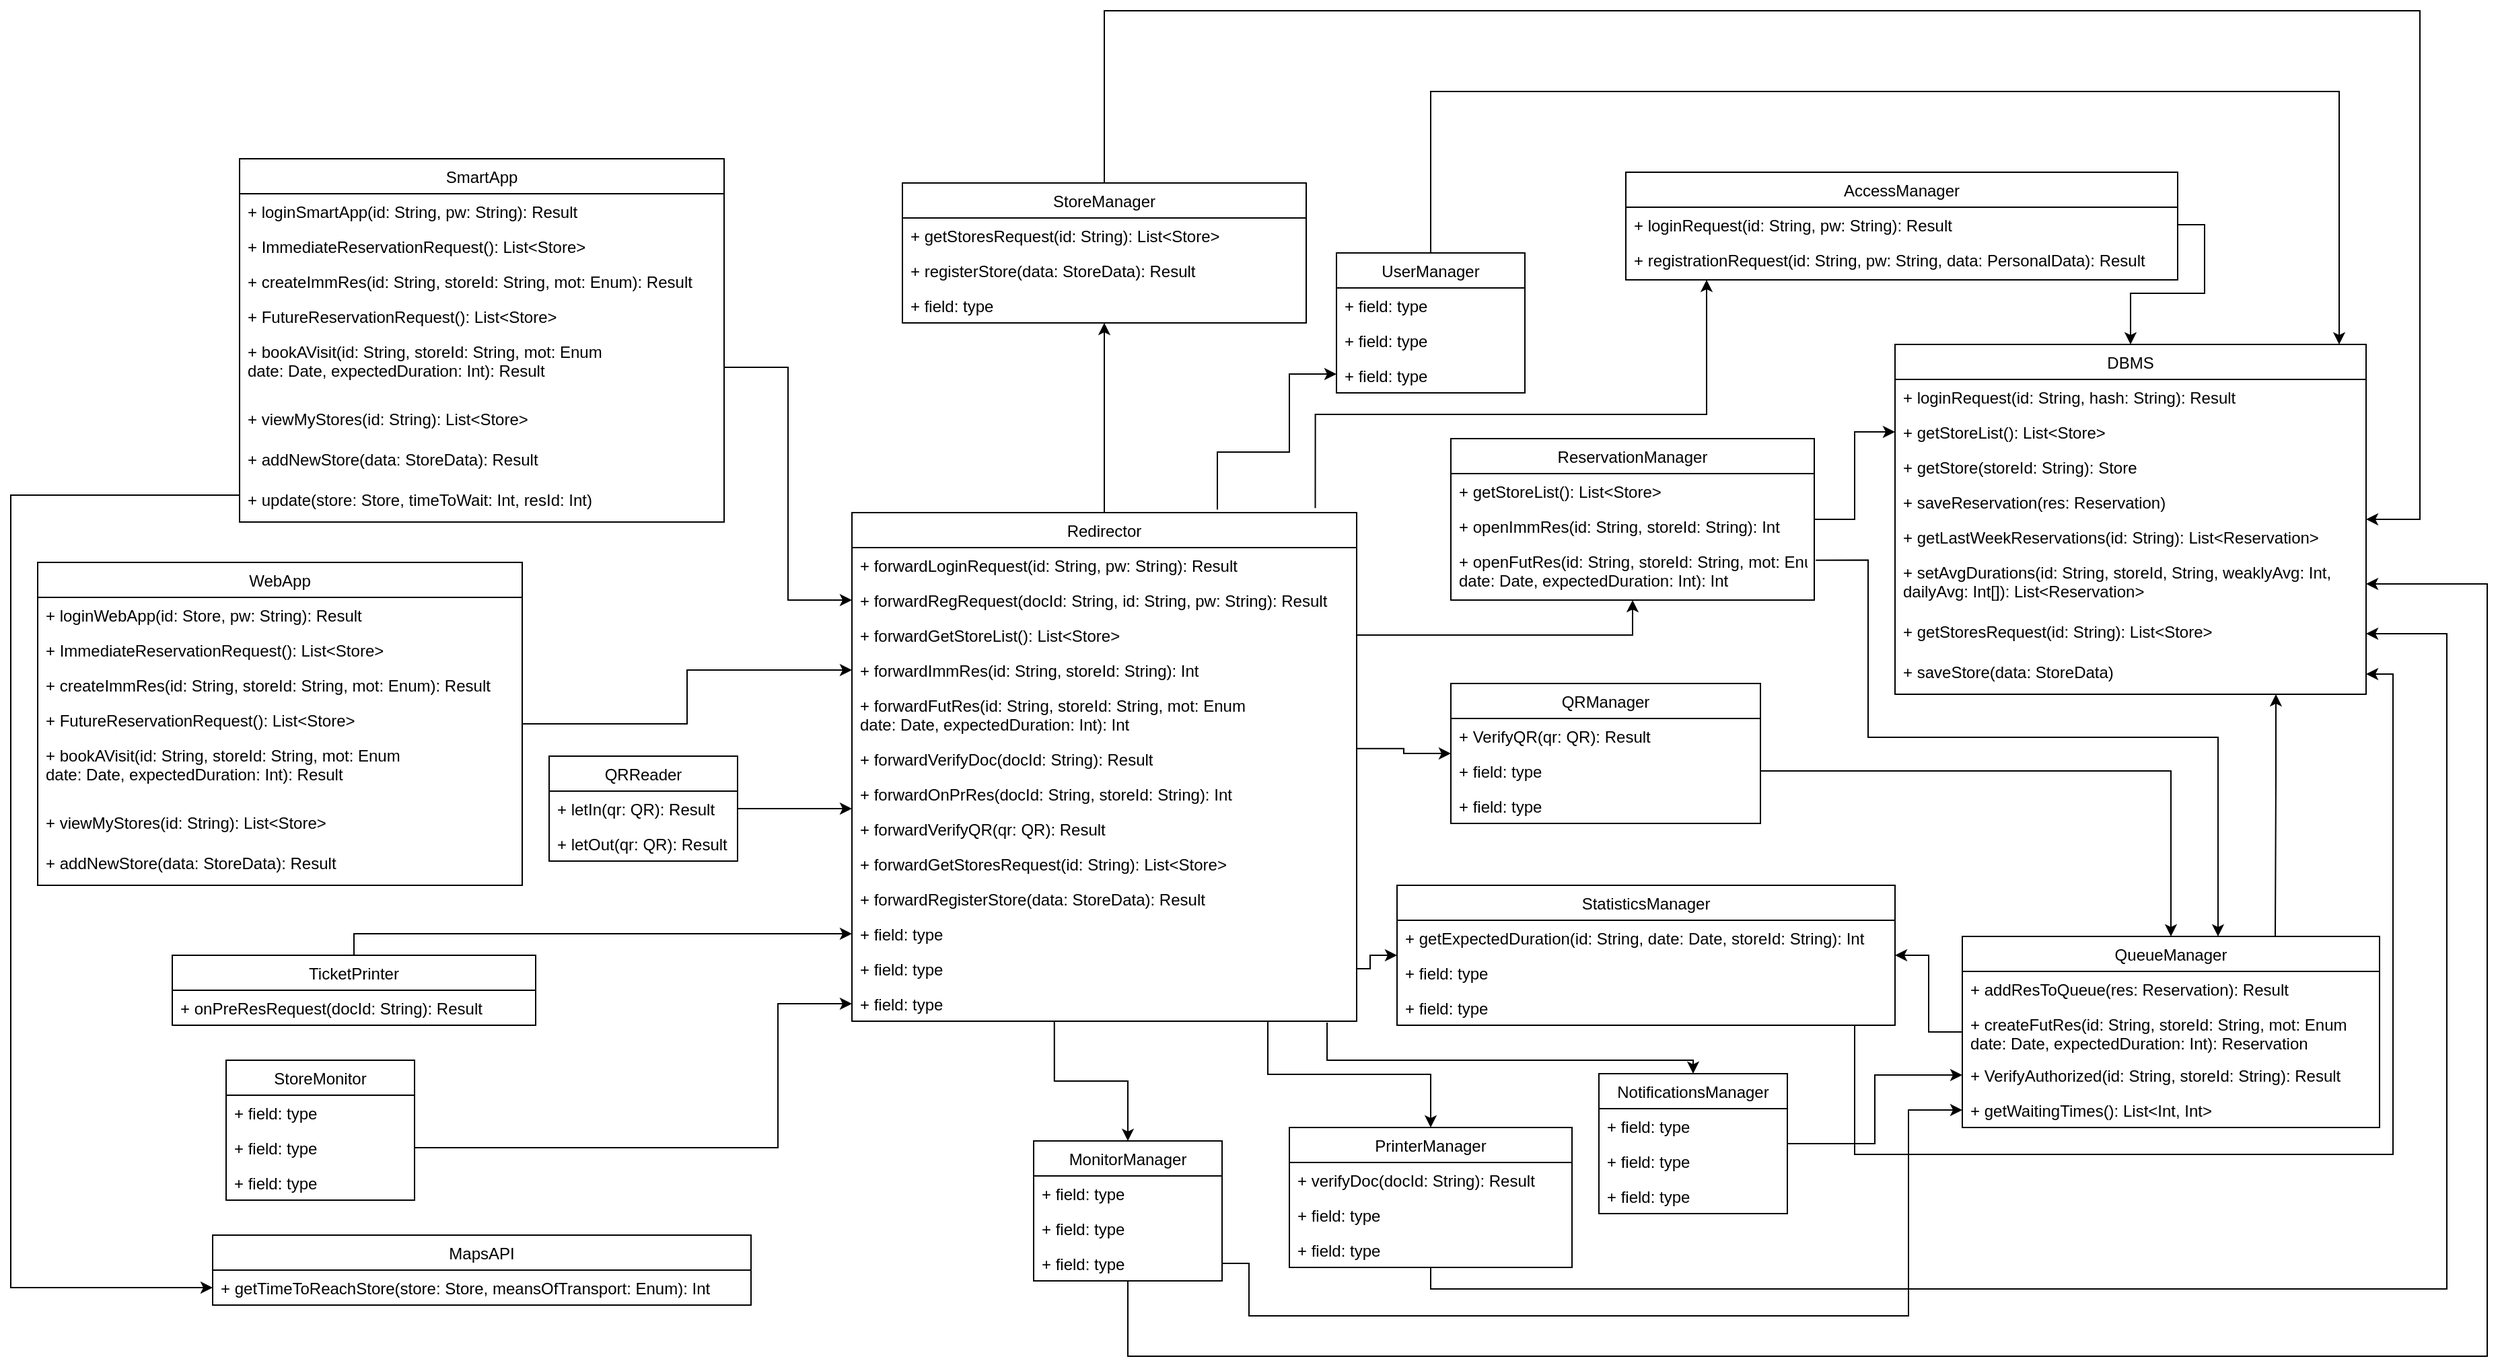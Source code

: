 <mxfile version="13.9.9" type="device"><diagram id="jmBErlQyBtcOZ00mmP0L" name="Page-1"><mxGraphModel dx="2249" dy="2031" grid="1" gridSize="10" guides="1" tooltips="1" connect="1" arrows="1" fold="1" page="1" pageScale="1" pageWidth="827" pageHeight="1169" math="0" shadow="0"><root><mxCell id="0"/><mxCell id="1" parent="0"/><mxCell id="CYR7RBJCTo5blNjhgCVV-2" value="Redirector" style="swimlane;fontStyle=0;childLayout=stackLayout;horizontal=1;startSize=26;fillColor=none;horizontalStack=0;resizeParent=1;resizeParentMax=0;resizeLast=0;collapsible=1;marginBottom=0;" vertex="1" parent="1"><mxGeometry x="-155" y="273" width="375" height="378" as="geometry"/></mxCell><mxCell id="CYR7RBJCTo5blNjhgCVV-4" value="+ forwardLoginRequest(id: String, pw: String): Result" style="text;strokeColor=none;fillColor=none;align=left;verticalAlign=top;spacingLeft=4;spacingRight=4;overflow=hidden;rotatable=0;points=[[0,0.5],[1,0.5]];portConstraint=eastwest;" vertex="1" parent="CYR7RBJCTo5blNjhgCVV-2"><mxGeometry y="26" width="375" height="26" as="geometry"/></mxCell><mxCell id="CYR7RBJCTo5blNjhgCVV-3" value="+ forwardRegRequest(docId: String, id: String, pw: String): Result" style="text;strokeColor=none;fillColor=none;align=left;verticalAlign=top;spacingLeft=4;spacingRight=4;overflow=hidden;rotatable=0;points=[[0,0.5],[1,0.5]];portConstraint=eastwest;" vertex="1" parent="CYR7RBJCTo5blNjhgCVV-2"><mxGeometry y="52" width="375" height="26" as="geometry"/></mxCell><mxCell id="CYR7RBJCTo5blNjhgCVV-5" value="+ forwardGetStoreList(): List&lt;Store&gt;" style="text;strokeColor=none;fillColor=none;align=left;verticalAlign=top;spacingLeft=4;spacingRight=4;overflow=hidden;rotatable=0;points=[[0,0.5],[1,0.5]];portConstraint=eastwest;" vertex="1" parent="CYR7RBJCTo5blNjhgCVV-2"><mxGeometry y="78" width="375" height="26" as="geometry"/></mxCell><mxCell id="CYR7RBJCTo5blNjhgCVV-72" value="+ forwardImmRes(id: String, storeId: String): Int" style="text;strokeColor=none;fillColor=none;align=left;verticalAlign=top;spacingLeft=4;spacingRight=4;overflow=hidden;rotatable=0;points=[[0,0.5],[1,0.5]];portConstraint=eastwest;" vertex="1" parent="CYR7RBJCTo5blNjhgCVV-2"><mxGeometry y="104" width="375" height="26" as="geometry"/></mxCell><mxCell id="CYR7RBJCTo5blNjhgCVV-73" value="+ forwardFutRes(id: String, storeId: String, mot: Enum&#10;date: Date, expectedDuration: Int): Int" style="text;strokeColor=none;fillColor=none;align=left;verticalAlign=top;spacingLeft=4;spacingRight=4;overflow=hidden;rotatable=0;points=[[0,0.5],[1,0.5]];portConstraint=eastwest;" vertex="1" parent="CYR7RBJCTo5blNjhgCVV-2"><mxGeometry y="130" width="375" height="40" as="geometry"/></mxCell><mxCell id="CYR7RBJCTo5blNjhgCVV-74" value="+ forwardVerifyDoc(docId: String): Result" style="text;strokeColor=none;fillColor=none;align=left;verticalAlign=top;spacingLeft=4;spacingRight=4;overflow=hidden;rotatable=0;points=[[0,0.5],[1,0.5]];portConstraint=eastwest;" vertex="1" parent="CYR7RBJCTo5blNjhgCVV-2"><mxGeometry y="170" width="375" height="26" as="geometry"/></mxCell><mxCell id="CYR7RBJCTo5blNjhgCVV-81" value="+ forwardOnPrRes(docId: String, storeId: String): Int" style="text;strokeColor=none;fillColor=none;align=left;verticalAlign=top;spacingLeft=4;spacingRight=4;overflow=hidden;rotatable=0;points=[[0,0.5],[1,0.5]];portConstraint=eastwest;" vertex="1" parent="CYR7RBJCTo5blNjhgCVV-2"><mxGeometry y="196" width="375" height="26" as="geometry"/></mxCell><mxCell id="CYR7RBJCTo5blNjhgCVV-80" value="+ forwardVerifyQR(qr: QR): Result" style="text;strokeColor=none;fillColor=none;align=left;verticalAlign=top;spacingLeft=4;spacingRight=4;overflow=hidden;rotatable=0;points=[[0,0.5],[1,0.5]];portConstraint=eastwest;" vertex="1" parent="CYR7RBJCTo5blNjhgCVV-2"><mxGeometry y="222" width="375" height="26" as="geometry"/></mxCell><mxCell id="CYR7RBJCTo5blNjhgCVV-79" value="+ forwardGetStoresRequest(id: String): List&lt;Store&gt;" style="text;strokeColor=none;fillColor=none;align=left;verticalAlign=top;spacingLeft=4;spacingRight=4;overflow=hidden;rotatable=0;points=[[0,0.5],[1,0.5]];portConstraint=eastwest;" vertex="1" parent="CYR7RBJCTo5blNjhgCVV-2"><mxGeometry y="248" width="375" height="26" as="geometry"/></mxCell><mxCell id="CYR7RBJCTo5blNjhgCVV-78" value="+ forwardRegisterStore(data: StoreData): Result" style="text;strokeColor=none;fillColor=none;align=left;verticalAlign=top;spacingLeft=4;spacingRight=4;overflow=hidden;rotatable=0;points=[[0,0.5],[1,0.5]];portConstraint=eastwest;" vertex="1" parent="CYR7RBJCTo5blNjhgCVV-2"><mxGeometry y="274" width="375" height="26" as="geometry"/></mxCell><mxCell id="CYR7RBJCTo5blNjhgCVV-77" value="+ field: type" style="text;strokeColor=none;fillColor=none;align=left;verticalAlign=top;spacingLeft=4;spacingRight=4;overflow=hidden;rotatable=0;points=[[0,0.5],[1,0.5]];portConstraint=eastwest;" vertex="1" parent="CYR7RBJCTo5blNjhgCVV-2"><mxGeometry y="300" width="375" height="26" as="geometry"/></mxCell><mxCell id="CYR7RBJCTo5blNjhgCVV-76" value="+ field: type" style="text;strokeColor=none;fillColor=none;align=left;verticalAlign=top;spacingLeft=4;spacingRight=4;overflow=hidden;rotatable=0;points=[[0,0.5],[1,0.5]];portConstraint=eastwest;" vertex="1" parent="CYR7RBJCTo5blNjhgCVV-2"><mxGeometry y="326" width="375" height="26" as="geometry"/></mxCell><mxCell id="CYR7RBJCTo5blNjhgCVV-75" value="+ field: type" style="text;strokeColor=none;fillColor=none;align=left;verticalAlign=top;spacingLeft=4;spacingRight=4;overflow=hidden;rotatable=0;points=[[0,0.5],[1,0.5]];portConstraint=eastwest;" vertex="1" parent="CYR7RBJCTo5blNjhgCVV-2"><mxGeometry y="352" width="375" height="26" as="geometry"/></mxCell><mxCell id="CYR7RBJCTo5blNjhgCVV-6" value="SmartApp" style="swimlane;fontStyle=0;childLayout=stackLayout;horizontal=1;startSize=26;fillColor=none;horizontalStack=0;resizeParent=1;resizeParentMax=0;resizeLast=0;collapsible=1;marginBottom=0;" vertex="1" parent="1"><mxGeometry x="-610" y="10" width="360" height="270" as="geometry"/></mxCell><mxCell id="CYR7RBJCTo5blNjhgCVV-7" value="+ loginSmartApp(id: String, pw: String): Result" style="text;strokeColor=none;fillColor=none;align=left;verticalAlign=top;spacingLeft=4;spacingRight=4;overflow=hidden;rotatable=0;points=[[0,0.5],[1,0.5]];portConstraint=eastwest;" vertex="1" parent="CYR7RBJCTo5blNjhgCVV-6"><mxGeometry y="26" width="360" height="26" as="geometry"/></mxCell><mxCell id="CYR7RBJCTo5blNjhgCVV-8" value="+ ImmediateReservationRequest(): List&lt;Store&gt;" style="text;strokeColor=none;fillColor=none;align=left;verticalAlign=top;spacingLeft=4;spacingRight=4;overflow=hidden;rotatable=0;points=[[0,0.5],[1,0.5]];portConstraint=eastwest;" vertex="1" parent="CYR7RBJCTo5blNjhgCVV-6"><mxGeometry y="52" width="360" height="26" as="geometry"/></mxCell><mxCell id="CYR7RBJCTo5blNjhgCVV-92" value="+ createImmRes(id: String, storeId: String, mot: Enum): Result" style="text;strokeColor=none;fillColor=none;align=left;verticalAlign=top;spacingLeft=4;spacingRight=4;overflow=hidden;rotatable=0;points=[[0,0.5],[1,0.5]];portConstraint=eastwest;" vertex="1" parent="CYR7RBJCTo5blNjhgCVV-6"><mxGeometry y="78" width="360" height="26" as="geometry"/></mxCell><mxCell id="CYR7RBJCTo5blNjhgCVV-87" value="+ FutureReservationRequest(): List&lt;Store&gt;" style="text;strokeColor=none;fillColor=none;align=left;verticalAlign=top;spacingLeft=4;spacingRight=4;overflow=hidden;rotatable=0;points=[[0,0.5],[1,0.5]];portConstraint=eastwest;" vertex="1" parent="CYR7RBJCTo5blNjhgCVV-6"><mxGeometry y="104" width="360" height="26" as="geometry"/></mxCell><mxCell id="CYR7RBJCTo5blNjhgCVV-94" value="+ bookAVisit(id: String, storeId: String, mot: Enum&#10;date: Date, expectedDuration: Int): Result" style="text;strokeColor=none;fillColor=none;align=left;verticalAlign=top;spacingLeft=4;spacingRight=4;overflow=hidden;rotatable=0;points=[[0,0.5],[1,0.5]];portConstraint=eastwest;" vertex="1" parent="CYR7RBJCTo5blNjhgCVV-6"><mxGeometry y="130" width="360" height="50" as="geometry"/></mxCell><mxCell id="CYR7RBJCTo5blNjhgCVV-108" value="+ viewMyStores(id: String): List&lt;Store&gt;" style="text;strokeColor=none;fillColor=none;align=left;verticalAlign=top;spacingLeft=4;spacingRight=4;overflow=hidden;rotatable=0;points=[[0,0.5],[1,0.5]];portConstraint=eastwest;" vertex="1" parent="CYR7RBJCTo5blNjhgCVV-6"><mxGeometry y="180" width="360" height="30" as="geometry"/></mxCell><mxCell id="CYR7RBJCTo5blNjhgCVV-110" value="+ addNewStore(data: StoreData): Result" style="text;strokeColor=none;fillColor=none;align=left;verticalAlign=top;spacingLeft=4;spacingRight=4;overflow=hidden;rotatable=0;points=[[0,0.5],[1,0.5]];portConstraint=eastwest;" vertex="1" parent="CYR7RBJCTo5blNjhgCVV-6"><mxGeometry y="210" width="360" height="30" as="geometry"/></mxCell><mxCell id="CYR7RBJCTo5blNjhgCVV-109" value="+ update(store: Store, timeToWait: Int, resId: Int)" style="text;strokeColor=none;fillColor=none;align=left;verticalAlign=top;spacingLeft=4;spacingRight=4;overflow=hidden;rotatable=0;points=[[0,0.5],[1,0.5]];portConstraint=eastwest;" vertex="1" parent="CYR7RBJCTo5blNjhgCVV-6"><mxGeometry y="240" width="360" height="30" as="geometry"/></mxCell><mxCell id="CYR7RBJCTo5blNjhgCVV-71" style="edgeStyle=orthogonalEdgeStyle;rounded=0;orthogonalLoop=1;jettySize=auto;html=1;entryX=0;entryY=0.5;entryDx=0;entryDy=0;" edge="1" parent="1" source="CYR7RBJCTo5blNjhgCVV-10" target="CYR7RBJCTo5blNjhgCVV-72"><mxGeometry relative="1" as="geometry"/></mxCell><mxCell id="CYR7RBJCTo5blNjhgCVV-10" value="WebApp" style="swimlane;fontStyle=0;childLayout=stackLayout;horizontal=1;startSize=26;fillColor=none;horizontalStack=0;resizeParent=1;resizeParentMax=0;resizeLast=0;collapsible=1;marginBottom=0;" vertex="1" parent="1"><mxGeometry x="-760" y="310" width="360" height="240" as="geometry"/></mxCell><mxCell id="CYR7RBJCTo5blNjhgCVV-11" value="+ loginWebApp(id: Store, pw: String): Result" style="text;strokeColor=none;fillColor=none;align=left;verticalAlign=top;spacingLeft=4;spacingRight=4;overflow=hidden;rotatable=0;points=[[0,0.5],[1,0.5]];portConstraint=eastwest;" vertex="1" parent="CYR7RBJCTo5blNjhgCVV-10"><mxGeometry y="26" width="360" height="26" as="geometry"/></mxCell><mxCell id="CYR7RBJCTo5blNjhgCVV-12" value="+ ImmediateReservationRequest(): List&lt;Store&gt;" style="text;strokeColor=none;fillColor=none;align=left;verticalAlign=top;spacingLeft=4;spacingRight=4;overflow=hidden;rotatable=0;points=[[0,0.5],[1,0.5]];portConstraint=eastwest;" vertex="1" parent="CYR7RBJCTo5blNjhgCVV-10"><mxGeometry y="52" width="360" height="26" as="geometry"/></mxCell><mxCell id="CYR7RBJCTo5blNjhgCVV-13" value="+ createImmRes(id: String, storeId: String, mot: Enum): Result" style="text;strokeColor=none;fillColor=none;align=left;verticalAlign=top;spacingLeft=4;spacingRight=4;overflow=hidden;rotatable=0;points=[[0,0.5],[1,0.5]];portConstraint=eastwest;" vertex="1" parent="CYR7RBJCTo5blNjhgCVV-10"><mxGeometry y="78" width="360" height="26" as="geometry"/></mxCell><mxCell id="CYR7RBJCTo5blNjhgCVV-89" value="+ FutureReservationRequest(): List&lt;Store&gt;" style="text;strokeColor=none;fillColor=none;align=left;verticalAlign=top;spacingLeft=4;spacingRight=4;overflow=hidden;rotatable=0;points=[[0,0.5],[1,0.5]];portConstraint=eastwest;" vertex="1" parent="CYR7RBJCTo5blNjhgCVV-10"><mxGeometry y="104" width="360" height="26" as="geometry"/></mxCell><mxCell id="CYR7RBJCTo5blNjhgCVV-91" value="+ bookAVisit(id: String, storeId: String, mot: Enum&#10;date: Date, expectedDuration: Int): Result" style="text;strokeColor=none;fillColor=none;align=left;verticalAlign=top;spacingLeft=4;spacingRight=4;overflow=hidden;rotatable=0;points=[[0,0.5],[1,0.5]];portConstraint=eastwest;" vertex="1" parent="CYR7RBJCTo5blNjhgCVV-10"><mxGeometry y="130" width="360" height="50" as="geometry"/></mxCell><mxCell id="CYR7RBJCTo5blNjhgCVV-98" value="+ viewMyStores(id: String): List&lt;Store&gt;" style="text;strokeColor=none;fillColor=none;align=left;verticalAlign=top;spacingLeft=4;spacingRight=4;overflow=hidden;rotatable=0;points=[[0,0.5],[1,0.5]];portConstraint=eastwest;" vertex="1" parent="CYR7RBJCTo5blNjhgCVV-10"><mxGeometry y="180" width="360" height="30" as="geometry"/></mxCell><mxCell id="CYR7RBJCTo5blNjhgCVV-100" value="+ addNewStore(data: StoreData): Result" style="text;strokeColor=none;fillColor=none;align=left;verticalAlign=top;spacingLeft=4;spacingRight=4;overflow=hidden;rotatable=0;points=[[0,0.5],[1,0.5]];portConstraint=eastwest;" vertex="1" parent="CYR7RBJCTo5blNjhgCVV-10"><mxGeometry y="210" width="360" height="30" as="geometry"/></mxCell><mxCell id="CYR7RBJCTo5blNjhgCVV-14" value="QRReader" style="swimlane;fontStyle=0;childLayout=stackLayout;horizontal=1;startSize=26;fillColor=none;horizontalStack=0;resizeParent=1;resizeParentMax=0;resizeLast=0;collapsible=1;marginBottom=0;" vertex="1" parent="1"><mxGeometry x="-380" y="454" width="140" height="78" as="geometry"/></mxCell><mxCell id="CYR7RBJCTo5blNjhgCVV-15" value="+ letIn(qr: QR): Result" style="text;strokeColor=none;fillColor=none;align=left;verticalAlign=top;spacingLeft=4;spacingRight=4;overflow=hidden;rotatable=0;points=[[0,0.5],[1,0.5]];portConstraint=eastwest;" vertex="1" parent="CYR7RBJCTo5blNjhgCVV-14"><mxGeometry y="26" width="140" height="26" as="geometry"/></mxCell><mxCell id="CYR7RBJCTo5blNjhgCVV-111" value="+ letOut(qr: QR): Result" style="text;strokeColor=none;fillColor=none;align=left;verticalAlign=top;spacingLeft=4;spacingRight=4;overflow=hidden;rotatable=0;points=[[0,0.5],[1,0.5]];portConstraint=eastwest;" vertex="1" parent="CYR7RBJCTo5blNjhgCVV-14"><mxGeometry y="52" width="140" height="26" as="geometry"/></mxCell><mxCell id="CYR7RBJCTo5blNjhgCVV-18" value="TicketPrinter" style="swimlane;fontStyle=0;childLayout=stackLayout;horizontal=1;startSize=26;fillColor=none;horizontalStack=0;resizeParent=1;resizeParentMax=0;resizeLast=0;collapsible=1;marginBottom=0;" vertex="1" parent="1"><mxGeometry x="-660" y="602" width="270" height="52" as="geometry"/></mxCell><mxCell id="CYR7RBJCTo5blNjhgCVV-19" value="+ onPreResRequest(docId: String): Result" style="text;strokeColor=none;fillColor=none;align=left;verticalAlign=top;spacingLeft=4;spacingRight=4;overflow=hidden;rotatable=0;points=[[0,0.5],[1,0.5]];portConstraint=eastwest;" vertex="1" parent="CYR7RBJCTo5blNjhgCVV-18"><mxGeometry y="26" width="270" height="26" as="geometry"/></mxCell><mxCell id="CYR7RBJCTo5blNjhgCVV-22" value="StoreMonitor" style="swimlane;fontStyle=0;childLayout=stackLayout;horizontal=1;startSize=26;fillColor=none;horizontalStack=0;resizeParent=1;resizeParentMax=0;resizeLast=0;collapsible=1;marginBottom=0;" vertex="1" parent="1"><mxGeometry x="-620" y="680" width="140" height="104" as="geometry"/></mxCell><mxCell id="CYR7RBJCTo5blNjhgCVV-23" value="+ field: type" style="text;strokeColor=none;fillColor=none;align=left;verticalAlign=top;spacingLeft=4;spacingRight=4;overflow=hidden;rotatable=0;points=[[0,0.5],[1,0.5]];portConstraint=eastwest;" vertex="1" parent="CYR7RBJCTo5blNjhgCVV-22"><mxGeometry y="26" width="140" height="26" as="geometry"/></mxCell><mxCell id="CYR7RBJCTo5blNjhgCVV-24" value="+ field: type" style="text;strokeColor=none;fillColor=none;align=left;verticalAlign=top;spacingLeft=4;spacingRight=4;overflow=hidden;rotatable=0;points=[[0,0.5],[1,0.5]];portConstraint=eastwest;" vertex="1" parent="CYR7RBJCTo5blNjhgCVV-22"><mxGeometry y="52" width="140" height="26" as="geometry"/></mxCell><mxCell id="CYR7RBJCTo5blNjhgCVV-25" value="+ field: type" style="text;strokeColor=none;fillColor=none;align=left;verticalAlign=top;spacingLeft=4;spacingRight=4;overflow=hidden;rotatable=0;points=[[0,0.5],[1,0.5]];portConstraint=eastwest;" vertex="1" parent="CYR7RBJCTo5blNjhgCVV-22"><mxGeometry y="78" width="140" height="26" as="geometry"/></mxCell><mxCell id="CYR7RBJCTo5blNjhgCVV-123" style="edgeStyle=orthogonalEdgeStyle;rounded=0;orthogonalLoop=1;jettySize=auto;html=1;entryX=0.5;entryY=0;entryDx=0;entryDy=0;startArrow=classic;startFill=1;endArrow=none;endFill=0;" edge="1" parent="1" source="CYR7RBJCTo5blNjhgCVV-27" target="CYR7RBJCTo5blNjhgCVV-2"><mxGeometry relative="1" as="geometry"/></mxCell><mxCell id="CYR7RBJCTo5blNjhgCVV-27" value="StoreManager" style="swimlane;fontStyle=0;childLayout=stackLayout;horizontal=1;startSize=26;fillColor=none;horizontalStack=0;resizeParent=1;resizeParentMax=0;resizeLast=0;collapsible=1;marginBottom=0;" vertex="1" parent="1"><mxGeometry x="-117.5" y="28" width="300" height="104" as="geometry"/></mxCell><mxCell id="CYR7RBJCTo5blNjhgCVV-28" value="+ getStoresRequest(id: String): List&lt;Store&gt;" style="text;strokeColor=none;fillColor=none;align=left;verticalAlign=top;spacingLeft=4;spacingRight=4;overflow=hidden;rotatable=0;points=[[0,0.5],[1,0.5]];portConstraint=eastwest;" vertex="1" parent="CYR7RBJCTo5blNjhgCVV-27"><mxGeometry y="26" width="300" height="26" as="geometry"/></mxCell><mxCell id="CYR7RBJCTo5blNjhgCVV-29" value="+ registerStore(data: StoreData): Result" style="text;strokeColor=none;fillColor=none;align=left;verticalAlign=top;spacingLeft=4;spacingRight=4;overflow=hidden;rotatable=0;points=[[0,0.5],[1,0.5]];portConstraint=eastwest;" vertex="1" parent="CYR7RBJCTo5blNjhgCVV-27"><mxGeometry y="52" width="300" height="26" as="geometry"/></mxCell><mxCell id="CYR7RBJCTo5blNjhgCVV-30" value="+ field: type" style="text;strokeColor=none;fillColor=none;align=left;verticalAlign=top;spacingLeft=4;spacingRight=4;overflow=hidden;rotatable=0;points=[[0,0.5],[1,0.5]];portConstraint=eastwest;" vertex="1" parent="CYR7RBJCTo5blNjhgCVV-27"><mxGeometry y="78" width="300" height="26" as="geometry"/></mxCell><mxCell id="CYR7RBJCTo5blNjhgCVV-124" style="edgeStyle=orthogonalEdgeStyle;rounded=0;orthogonalLoop=1;jettySize=auto;html=1;entryX=1;entryY=0.5;entryDx=0;entryDy=0;startArrow=classic;startFill=1;endArrow=none;endFill=0;" edge="1" parent="1" source="CYR7RBJCTo5blNjhgCVV-31" target="CYR7RBJCTo5blNjhgCVV-5"><mxGeometry relative="1" as="geometry"/></mxCell><mxCell id="CYR7RBJCTo5blNjhgCVV-31" value="ReservationManager" style="swimlane;fontStyle=0;childLayout=stackLayout;horizontal=1;startSize=26;fillColor=none;horizontalStack=0;resizeParent=1;resizeParentMax=0;resizeLast=0;collapsible=1;marginBottom=0;" vertex="1" parent="1"><mxGeometry x="290" y="218" width="270" height="120" as="geometry"/></mxCell><mxCell id="CYR7RBJCTo5blNjhgCVV-32" value="+ getStoreList(): List&lt;Store&gt;" style="text;strokeColor=none;fillColor=none;align=left;verticalAlign=top;spacingLeft=4;spacingRight=4;overflow=hidden;rotatable=0;points=[[0,0.5],[1,0.5]];portConstraint=eastwest;" vertex="1" parent="CYR7RBJCTo5blNjhgCVV-31"><mxGeometry y="26" width="270" height="26" as="geometry"/></mxCell><mxCell id="CYR7RBJCTo5blNjhgCVV-33" value="+ openImmRes(id: String, storeId: String): Int" style="text;strokeColor=none;fillColor=none;align=left;verticalAlign=top;spacingLeft=4;spacingRight=4;overflow=hidden;rotatable=0;points=[[0,0.5],[1,0.5]];portConstraint=eastwest;" vertex="1" parent="CYR7RBJCTo5blNjhgCVV-31"><mxGeometry y="52" width="270" height="26" as="geometry"/></mxCell><mxCell id="CYR7RBJCTo5blNjhgCVV-34" value="+ openFutRes(id: String, storeId: String, mot: Enum&#10;date: Date, expectedDuration: Int): Int" style="text;strokeColor=none;fillColor=none;align=left;verticalAlign=top;spacingLeft=4;spacingRight=4;overflow=hidden;rotatable=0;points=[[0,0.5],[1,0.5]];portConstraint=eastwest;" vertex="1" parent="CYR7RBJCTo5blNjhgCVV-31"><mxGeometry y="78" width="270" height="42" as="geometry"/></mxCell><mxCell id="CYR7RBJCTo5blNjhgCVV-127" style="edgeStyle=orthogonalEdgeStyle;rounded=0;orthogonalLoop=1;jettySize=auto;html=1;startArrow=classic;startFill=1;endArrow=none;endFill=0;" edge="1" parent="1" source="CYR7RBJCTo5blNjhgCVV-35" target="CYR7RBJCTo5blNjhgCVV-76"><mxGeometry relative="1" as="geometry"/></mxCell><mxCell id="CYR7RBJCTo5blNjhgCVV-137" style="edgeStyle=orthogonalEdgeStyle;rounded=0;orthogonalLoop=1;jettySize=auto;html=1;entryX=0;entryY=0.5;entryDx=0;entryDy=0;startArrow=classic;startFill=1;endArrow=none;endFill=0;" edge="1" parent="1" source="CYR7RBJCTo5blNjhgCVV-35" target="CYR7RBJCTo5blNjhgCVV-41"><mxGeometry relative="1" as="geometry"/></mxCell><mxCell id="CYR7RBJCTo5blNjhgCVV-145" style="edgeStyle=orthogonalEdgeStyle;rounded=0;orthogonalLoop=1;jettySize=auto;html=1;entryX=1;entryY=0.5;entryDx=0;entryDy=0;startArrow=none;startFill=0;endArrow=classic;endFill=1;" edge="1" parent="1" source="CYR7RBJCTo5blNjhgCVV-35" target="CYR7RBJCTo5blNjhgCVV-101"><mxGeometry relative="1" as="geometry"><Array as="points"><mxPoint x="590" y="750"/><mxPoint x="990" y="750"/><mxPoint x="990" y="393"/></Array></mxGeometry></mxCell><mxCell id="CYR7RBJCTo5blNjhgCVV-35" value="StatisticsManager" style="swimlane;fontStyle=0;childLayout=stackLayout;horizontal=1;startSize=26;fillColor=none;horizontalStack=0;resizeParent=1;resizeParentMax=0;resizeLast=0;collapsible=1;marginBottom=0;" vertex="1" parent="1"><mxGeometry x="250" y="550" width="370" height="104" as="geometry"/></mxCell><mxCell id="CYR7RBJCTo5blNjhgCVV-36" value="+ getExpectedDuration(id: String, date: Date, storeId: String): Int" style="text;strokeColor=none;fillColor=none;align=left;verticalAlign=top;spacingLeft=4;spacingRight=4;overflow=hidden;rotatable=0;points=[[0,0.5],[1,0.5]];portConstraint=eastwest;" vertex="1" parent="CYR7RBJCTo5blNjhgCVV-35"><mxGeometry y="26" width="370" height="26" as="geometry"/></mxCell><mxCell id="CYR7RBJCTo5blNjhgCVV-37" value="+ field: type" style="text;strokeColor=none;fillColor=none;align=left;verticalAlign=top;spacingLeft=4;spacingRight=4;overflow=hidden;rotatable=0;points=[[0,0.5],[1,0.5]];portConstraint=eastwest;" vertex="1" parent="CYR7RBJCTo5blNjhgCVV-35"><mxGeometry y="52" width="370" height="26" as="geometry"/></mxCell><mxCell id="CYR7RBJCTo5blNjhgCVV-38" value="+ field: type" style="text;strokeColor=none;fillColor=none;align=left;verticalAlign=top;spacingLeft=4;spacingRight=4;overflow=hidden;rotatable=0;points=[[0,0.5],[1,0.5]];portConstraint=eastwest;" vertex="1" parent="CYR7RBJCTo5blNjhgCVV-35"><mxGeometry y="78" width="370" height="26" as="geometry"/></mxCell><mxCell id="CYR7RBJCTo5blNjhgCVV-135" style="edgeStyle=orthogonalEdgeStyle;rounded=0;orthogonalLoop=1;jettySize=auto;html=1;entryX=1.004;entryY=0.294;entryDx=0;entryDy=0;entryPerimeter=0;startArrow=classic;startFill=1;endArrow=none;endFill=0;" edge="1" parent="1" source="CYR7RBJCTo5blNjhgCVV-39" target="CYR7RBJCTo5blNjhgCVV-34"><mxGeometry relative="1" as="geometry"><Array as="points"><mxPoint x="860" y="440"/><mxPoint x="600" y="440"/><mxPoint x="600" y="308"/></Array></mxGeometry></mxCell><mxCell id="CYR7RBJCTo5blNjhgCVV-136" style="edgeStyle=orthogonalEdgeStyle;rounded=0;orthogonalLoop=1;jettySize=auto;html=1;entryX=1;entryY=0.5;entryDx=0;entryDy=0;startArrow=classic;startFill=1;endArrow=none;endFill=0;" edge="1" parent="1" source="CYR7RBJCTo5blNjhgCVV-39" target="CYR7RBJCTo5blNjhgCVV-57"><mxGeometry relative="1" as="geometry"/></mxCell><mxCell id="CYR7RBJCTo5blNjhgCVV-39" value="QueueManager" style="swimlane;fontStyle=0;childLayout=stackLayout;horizontal=1;startSize=26;fillColor=none;horizontalStack=0;resizeParent=1;resizeParentMax=0;resizeLast=0;collapsible=1;marginBottom=0;" vertex="1" parent="1"><mxGeometry x="670" y="588" width="310" height="142" as="geometry"/></mxCell><mxCell id="CYR7RBJCTo5blNjhgCVV-40" value="+ addResToQueue(res: Reservation): Result" style="text;strokeColor=none;fillColor=none;align=left;verticalAlign=top;spacingLeft=4;spacingRight=4;overflow=hidden;rotatable=0;points=[[0,0.5],[1,0.5]];portConstraint=eastwest;" vertex="1" parent="CYR7RBJCTo5blNjhgCVV-39"><mxGeometry y="26" width="310" height="26" as="geometry"/></mxCell><mxCell id="CYR7RBJCTo5blNjhgCVV-41" value="+ createFutRes(id: String, storeId: String, mot: Enum&#10;date: Date, expectedDuration: Int): Reservation" style="text;strokeColor=none;fillColor=none;align=left;verticalAlign=top;spacingLeft=4;spacingRight=4;overflow=hidden;rotatable=0;points=[[0,0.5],[1,0.5]];portConstraint=eastwest;" vertex="1" parent="CYR7RBJCTo5blNjhgCVV-39"><mxGeometry y="52" width="310" height="38" as="geometry"/></mxCell><mxCell id="CYR7RBJCTo5blNjhgCVV-42" value="+ VerifyAuthorized(id: String, storeId: String): Result" style="text;strokeColor=none;fillColor=none;align=left;verticalAlign=top;spacingLeft=4;spacingRight=4;overflow=hidden;rotatable=0;points=[[0,0.5],[1,0.5]];portConstraint=eastwest;" vertex="1" parent="CYR7RBJCTo5blNjhgCVV-39"><mxGeometry y="90" width="310" height="26" as="geometry"/></mxCell><mxCell id="CYR7RBJCTo5blNjhgCVV-102" value="+ getWaitingTimes(): List&lt;Int, Int&gt;" style="text;strokeColor=none;fillColor=none;align=left;verticalAlign=top;spacingLeft=4;spacingRight=4;overflow=hidden;rotatable=0;points=[[0,0.5],[1,0.5]];portConstraint=eastwest;" vertex="1" parent="CYR7RBJCTo5blNjhgCVV-39"><mxGeometry y="116" width="310" height="26" as="geometry"/></mxCell><mxCell id="CYR7RBJCTo5blNjhgCVV-129" style="edgeStyle=orthogonalEdgeStyle;rounded=0;orthogonalLoop=1;jettySize=auto;html=1;startArrow=classic;startFill=1;endArrow=none;endFill=0;" edge="1" parent="1" source="CYR7RBJCTo5blNjhgCVV-43"><mxGeometry relative="1" as="geometry"><mxPoint x="198" y="652" as="targetPoint"/><Array as="points"><mxPoint x="470" y="680"/><mxPoint x="198" y="680"/></Array></mxGeometry></mxCell><mxCell id="CYR7RBJCTo5blNjhgCVV-147" style="edgeStyle=orthogonalEdgeStyle;rounded=0;orthogonalLoop=1;jettySize=auto;html=1;entryX=0;entryY=0.5;entryDx=0;entryDy=0;startArrow=none;startFill=0;endArrow=classic;endFill=1;" edge="1" parent="1" source="CYR7RBJCTo5blNjhgCVV-43" target="CYR7RBJCTo5blNjhgCVV-42"><mxGeometry relative="1" as="geometry"/></mxCell><mxCell id="CYR7RBJCTo5blNjhgCVV-43" value="NotificationsManager" style="swimlane;fontStyle=0;childLayout=stackLayout;horizontal=1;startSize=26;fillColor=none;horizontalStack=0;resizeParent=1;resizeParentMax=0;resizeLast=0;collapsible=1;marginBottom=0;" vertex="1" parent="1"><mxGeometry x="400" y="690" width="140" height="104" as="geometry"/></mxCell><mxCell id="CYR7RBJCTo5blNjhgCVV-44" value="+ field: type" style="text;strokeColor=none;fillColor=none;align=left;verticalAlign=top;spacingLeft=4;spacingRight=4;overflow=hidden;rotatable=0;points=[[0,0.5],[1,0.5]];portConstraint=eastwest;" vertex="1" parent="CYR7RBJCTo5blNjhgCVV-43"><mxGeometry y="26" width="140" height="26" as="geometry"/></mxCell><mxCell id="CYR7RBJCTo5blNjhgCVV-45" value="+ field: type" style="text;strokeColor=none;fillColor=none;align=left;verticalAlign=top;spacingLeft=4;spacingRight=4;overflow=hidden;rotatable=0;points=[[0,0.5],[1,0.5]];portConstraint=eastwest;" vertex="1" parent="CYR7RBJCTo5blNjhgCVV-43"><mxGeometry y="52" width="140" height="26" as="geometry"/></mxCell><mxCell id="CYR7RBJCTo5blNjhgCVV-46" value="+ field: type" style="text;strokeColor=none;fillColor=none;align=left;verticalAlign=top;spacingLeft=4;spacingRight=4;overflow=hidden;rotatable=0;points=[[0,0.5],[1,0.5]];portConstraint=eastwest;" vertex="1" parent="CYR7RBJCTo5blNjhgCVV-43"><mxGeometry y="78" width="140" height="26" as="geometry"/></mxCell><mxCell id="CYR7RBJCTo5blNjhgCVV-128" style="edgeStyle=orthogonalEdgeStyle;rounded=0;orthogonalLoop=1;jettySize=auto;html=1;entryX=0.824;entryY=0.989;entryDx=0;entryDy=0;entryPerimeter=0;startArrow=classic;startFill=1;endArrow=none;endFill=0;" edge="1" parent="1" source="CYR7RBJCTo5blNjhgCVV-47" target="CYR7RBJCTo5blNjhgCVV-75"><mxGeometry relative="1" as="geometry"/></mxCell><mxCell id="CYR7RBJCTo5blNjhgCVV-148" style="edgeStyle=orthogonalEdgeStyle;rounded=0;orthogonalLoop=1;jettySize=auto;html=1;entryX=0;entryY=0.5;entryDx=0;entryDy=0;startArrow=none;startFill=0;endArrow=classic;endFill=1;exitX=1;exitY=0.5;exitDx=0;exitDy=0;" edge="1" parent="1" source="CYR7RBJCTo5blNjhgCVV-54" target="CYR7RBJCTo5blNjhgCVV-102"><mxGeometry relative="1" as="geometry"><Array as="points"><mxPoint x="140" y="831"/><mxPoint x="140" y="870"/><mxPoint x="630" y="870"/><mxPoint x="630" y="717"/></Array></mxGeometry></mxCell><mxCell id="CYR7RBJCTo5blNjhgCVV-149" style="edgeStyle=orthogonalEdgeStyle;rounded=0;orthogonalLoop=1;jettySize=auto;html=1;entryX=1;entryY=0.5;entryDx=0;entryDy=0;startArrow=none;startFill=0;endArrow=classic;endFill=1;" edge="1" parent="1" source="CYR7RBJCTo5blNjhgCVV-47" target="CYR7RBJCTo5blNjhgCVV-99"><mxGeometry relative="1" as="geometry"><Array as="points"><mxPoint x="275" y="850"/><mxPoint x="1030" y="850"/><mxPoint x="1030" y="363"/></Array></mxGeometry></mxCell><mxCell id="CYR7RBJCTo5blNjhgCVV-47" value="PrinterManager" style="swimlane;fontStyle=0;childLayout=stackLayout;horizontal=1;startSize=26;fillColor=none;horizontalStack=0;resizeParent=1;resizeParentMax=0;resizeLast=0;collapsible=1;marginBottom=0;" vertex="1" parent="1"><mxGeometry x="170" y="730" width="210" height="104" as="geometry"/></mxCell><mxCell id="CYR7RBJCTo5blNjhgCVV-48" value="+ verifyDoc(docId: String): Result" style="text;strokeColor=none;fillColor=none;align=left;verticalAlign=top;spacingLeft=4;spacingRight=4;overflow=hidden;rotatable=0;points=[[0,0.5],[1,0.5]];portConstraint=eastwest;" vertex="1" parent="CYR7RBJCTo5blNjhgCVV-47"><mxGeometry y="26" width="210" height="26" as="geometry"/></mxCell><mxCell id="CYR7RBJCTo5blNjhgCVV-49" value="+ field: type" style="text;strokeColor=none;fillColor=none;align=left;verticalAlign=top;spacingLeft=4;spacingRight=4;overflow=hidden;rotatable=0;points=[[0,0.5],[1,0.5]];portConstraint=eastwest;" vertex="1" parent="CYR7RBJCTo5blNjhgCVV-47"><mxGeometry y="52" width="210" height="26" as="geometry"/></mxCell><mxCell id="CYR7RBJCTo5blNjhgCVV-50" value="+ field: type" style="text;strokeColor=none;fillColor=none;align=left;verticalAlign=top;spacingLeft=4;spacingRight=4;overflow=hidden;rotatable=0;points=[[0,0.5],[1,0.5]];portConstraint=eastwest;" vertex="1" parent="CYR7RBJCTo5blNjhgCVV-47"><mxGeometry y="78" width="210" height="26" as="geometry"/></mxCell><mxCell id="CYR7RBJCTo5blNjhgCVV-132" style="edgeStyle=orthogonalEdgeStyle;rounded=0;orthogonalLoop=1;jettySize=auto;html=1;entryX=0.401;entryY=0.989;entryDx=0;entryDy=0;entryPerimeter=0;startArrow=classic;startFill=1;endArrow=none;endFill=0;" edge="1" parent="1" source="CYR7RBJCTo5blNjhgCVV-51" target="CYR7RBJCTo5blNjhgCVV-75"><mxGeometry relative="1" as="geometry"/></mxCell><mxCell id="CYR7RBJCTo5blNjhgCVV-138" style="edgeStyle=orthogonalEdgeStyle;rounded=0;orthogonalLoop=1;jettySize=auto;html=1;entryX=1;entryY=0.5;entryDx=0;entryDy=0;startArrow=none;startFill=0;endArrow=classic;endFill=1;" edge="1" parent="1" source="CYR7RBJCTo5blNjhgCVV-51" target="CYR7RBJCTo5blNjhgCVV-97"><mxGeometry relative="1" as="geometry"><Array as="points"><mxPoint x="50" y="900"/><mxPoint x="1060" y="900"/><mxPoint x="1060" y="326"/></Array></mxGeometry></mxCell><mxCell id="CYR7RBJCTo5blNjhgCVV-51" value="MonitorManager" style="swimlane;fontStyle=0;childLayout=stackLayout;horizontal=1;startSize=26;fillColor=none;horizontalStack=0;resizeParent=1;resizeParentMax=0;resizeLast=0;collapsible=1;marginBottom=0;" vertex="1" parent="1"><mxGeometry x="-20" y="740" width="140" height="104" as="geometry"/></mxCell><mxCell id="CYR7RBJCTo5blNjhgCVV-52" value="+ field: type" style="text;strokeColor=none;fillColor=none;align=left;verticalAlign=top;spacingLeft=4;spacingRight=4;overflow=hidden;rotatable=0;points=[[0,0.5],[1,0.5]];portConstraint=eastwest;" vertex="1" parent="CYR7RBJCTo5blNjhgCVV-51"><mxGeometry y="26" width="140" height="26" as="geometry"/></mxCell><mxCell id="CYR7RBJCTo5blNjhgCVV-53" value="+ field: type" style="text;strokeColor=none;fillColor=none;align=left;verticalAlign=top;spacingLeft=4;spacingRight=4;overflow=hidden;rotatable=0;points=[[0,0.5],[1,0.5]];portConstraint=eastwest;" vertex="1" parent="CYR7RBJCTo5blNjhgCVV-51"><mxGeometry y="52" width="140" height="26" as="geometry"/></mxCell><mxCell id="CYR7RBJCTo5blNjhgCVV-54" value="+ field: type" style="text;strokeColor=none;fillColor=none;align=left;verticalAlign=top;spacingLeft=4;spacingRight=4;overflow=hidden;rotatable=0;points=[[0,0.5],[1,0.5]];portConstraint=eastwest;" vertex="1" parent="CYR7RBJCTo5blNjhgCVV-51"><mxGeometry y="78" width="140" height="26" as="geometry"/></mxCell><mxCell id="CYR7RBJCTo5blNjhgCVV-125" style="edgeStyle=orthogonalEdgeStyle;rounded=0;orthogonalLoop=1;jettySize=auto;html=1;entryX=1;entryY=0.206;entryDx=0;entryDy=0;entryPerimeter=0;startArrow=classic;startFill=1;endArrow=none;endFill=0;" edge="1" parent="1" source="CYR7RBJCTo5blNjhgCVV-55" target="CYR7RBJCTo5blNjhgCVV-74"><mxGeometry relative="1" as="geometry"/></mxCell><mxCell id="CYR7RBJCTo5blNjhgCVV-55" value="QRManager" style="swimlane;fontStyle=0;childLayout=stackLayout;horizontal=1;startSize=26;fillColor=none;horizontalStack=0;resizeParent=1;resizeParentMax=0;resizeLast=0;collapsible=1;marginBottom=0;" vertex="1" parent="1"><mxGeometry x="290" y="400" width="230" height="104" as="geometry"/></mxCell><mxCell id="CYR7RBJCTo5blNjhgCVV-56" value="+ VerifyQR(qr: QR): Result" style="text;strokeColor=none;fillColor=none;align=left;verticalAlign=top;spacingLeft=4;spacingRight=4;overflow=hidden;rotatable=0;points=[[0,0.5],[1,0.5]];portConstraint=eastwest;" vertex="1" parent="CYR7RBJCTo5blNjhgCVV-55"><mxGeometry y="26" width="230" height="26" as="geometry"/></mxCell><mxCell id="CYR7RBJCTo5blNjhgCVV-57" value="+ field: type" style="text;strokeColor=none;fillColor=none;align=left;verticalAlign=top;spacingLeft=4;spacingRight=4;overflow=hidden;rotatable=0;points=[[0,0.5],[1,0.5]];portConstraint=eastwest;" vertex="1" parent="CYR7RBJCTo5blNjhgCVV-55"><mxGeometry y="52" width="230" height="26" as="geometry"/></mxCell><mxCell id="CYR7RBJCTo5blNjhgCVV-58" value="+ field: type" style="text;strokeColor=none;fillColor=none;align=left;verticalAlign=top;spacingLeft=4;spacingRight=4;overflow=hidden;rotatable=0;points=[[0,0.5],[1,0.5]];portConstraint=eastwest;" vertex="1" parent="CYR7RBJCTo5blNjhgCVV-55"><mxGeometry y="78" width="230" height="26" as="geometry"/></mxCell><mxCell id="CYR7RBJCTo5blNjhgCVV-139" style="edgeStyle=orthogonalEdgeStyle;rounded=0;orthogonalLoop=1;jettySize=auto;html=1;entryX=1;entryY=0.5;entryDx=0;entryDy=0;startArrow=classic;startFill=1;endArrow=none;endFill=0;" edge="1" parent="1" source="CYR7RBJCTo5blNjhgCVV-59" target="CYR7RBJCTo5blNjhgCVV-64"><mxGeometry relative="1" as="geometry"/></mxCell><mxCell id="CYR7RBJCTo5blNjhgCVV-140" style="edgeStyle=orthogonalEdgeStyle;rounded=0;orthogonalLoop=1;jettySize=auto;html=1;entryX=0.5;entryY=0;entryDx=0;entryDy=0;startArrow=classic;startFill=1;endArrow=none;endFill=0;" edge="1" parent="1" source="CYR7RBJCTo5blNjhgCVV-59" target="CYR7RBJCTo5blNjhgCVV-67"><mxGeometry relative="1" as="geometry"><Array as="points"><mxPoint x="950" y="-40"/><mxPoint x="275" y="-40"/></Array></mxGeometry></mxCell><mxCell id="CYR7RBJCTo5blNjhgCVV-142" style="edgeStyle=orthogonalEdgeStyle;rounded=0;orthogonalLoop=1;jettySize=auto;html=1;entryX=0.5;entryY=0;entryDx=0;entryDy=0;startArrow=classic;startFill=1;endArrow=none;endFill=0;" edge="1" parent="1" source="CYR7RBJCTo5blNjhgCVV-59" target="CYR7RBJCTo5blNjhgCVV-27"><mxGeometry relative="1" as="geometry"><Array as="points"><mxPoint x="1010" y="278"/><mxPoint x="1010" y="-100"/><mxPoint x="32" y="-100"/></Array></mxGeometry></mxCell><mxCell id="CYR7RBJCTo5blNjhgCVV-144" style="edgeStyle=orthogonalEdgeStyle;rounded=0;orthogonalLoop=1;jettySize=auto;html=1;entryX=0.75;entryY=0;entryDx=0;entryDy=0;startArrow=classic;startFill=1;endArrow=none;endFill=0;" edge="1" parent="1" source="CYR7RBJCTo5blNjhgCVV-59" target="CYR7RBJCTo5blNjhgCVV-39"><mxGeometry relative="1" as="geometry"><Array as="points"><mxPoint x="903" y="470"/><mxPoint x="903" y="470"/></Array></mxGeometry></mxCell><mxCell id="CYR7RBJCTo5blNjhgCVV-59" value="DBMS" style="swimlane;fontStyle=0;childLayout=stackLayout;horizontal=1;startSize=26;fillColor=none;horizontalStack=0;resizeParent=1;resizeParentMax=0;resizeLast=0;collapsible=1;marginBottom=0;" vertex="1" parent="1"><mxGeometry x="620" y="148" width="350" height="260" as="geometry"/></mxCell><mxCell id="CYR7RBJCTo5blNjhgCVV-60" value="+ loginRequest(id: String, hash: String): Result" style="text;strokeColor=none;fillColor=none;align=left;verticalAlign=top;spacingLeft=4;spacingRight=4;overflow=hidden;rotatable=0;points=[[0,0.5],[1,0.5]];portConstraint=eastwest;" vertex="1" parent="CYR7RBJCTo5blNjhgCVV-59"><mxGeometry y="26" width="350" height="26" as="geometry"/></mxCell><mxCell id="CYR7RBJCTo5blNjhgCVV-61" value="+ getStoreList(): List&lt;Store&gt;" style="text;strokeColor=none;fillColor=none;align=left;verticalAlign=top;spacingLeft=4;spacingRight=4;overflow=hidden;rotatable=0;points=[[0,0.5],[1,0.5]];portConstraint=eastwest;" vertex="1" parent="CYR7RBJCTo5blNjhgCVV-59"><mxGeometry y="52" width="350" height="26" as="geometry"/></mxCell><mxCell id="CYR7RBJCTo5blNjhgCVV-62" value="+ getStore(storeId: String): Store " style="text;strokeColor=none;fillColor=none;align=left;verticalAlign=top;spacingLeft=4;spacingRight=4;overflow=hidden;rotatable=0;points=[[0,0.5],[1,0.5]];portConstraint=eastwest;" vertex="1" parent="CYR7RBJCTo5blNjhgCVV-59"><mxGeometry y="78" width="350" height="26" as="geometry"/></mxCell><mxCell id="CYR7RBJCTo5blNjhgCVV-85" value="+ saveReservation(res: Reservation)" style="text;strokeColor=none;fillColor=none;align=left;verticalAlign=top;spacingLeft=4;spacingRight=4;overflow=hidden;rotatable=0;points=[[0,0.5],[1,0.5]];portConstraint=eastwest;" vertex="1" parent="CYR7RBJCTo5blNjhgCVV-59"><mxGeometry y="104" width="350" height="26" as="geometry"/></mxCell><mxCell id="CYR7RBJCTo5blNjhgCVV-96" value="+ getLastWeekReservations(id: String): List&lt;Reservation&gt;" style="text;strokeColor=none;fillColor=none;align=left;verticalAlign=top;spacingLeft=4;spacingRight=4;overflow=hidden;rotatable=0;points=[[0,0.5],[1,0.5]];portConstraint=eastwest;" vertex="1" parent="CYR7RBJCTo5blNjhgCVV-59"><mxGeometry y="130" width="350" height="26" as="geometry"/></mxCell><mxCell id="CYR7RBJCTo5blNjhgCVV-97" value="+ setAvgDurations(id: String, storeId, String, weaklyAvg: Int,&#10;dailyAvg: Int[]): List&lt;Reservation&gt;" style="text;strokeColor=none;fillColor=none;align=left;verticalAlign=top;spacingLeft=4;spacingRight=4;overflow=hidden;rotatable=0;points=[[0,0.5],[1,0.5]];portConstraint=eastwest;" vertex="1" parent="CYR7RBJCTo5blNjhgCVV-59"><mxGeometry y="156" width="350" height="44" as="geometry"/></mxCell><mxCell id="CYR7RBJCTo5blNjhgCVV-99" value="+ getStoresRequest(id: String): List&lt;Store&gt;" style="text;strokeColor=none;fillColor=none;align=left;verticalAlign=top;spacingLeft=4;spacingRight=4;overflow=hidden;rotatable=0;points=[[0,0.5],[1,0.5]];portConstraint=eastwest;" vertex="1" parent="CYR7RBJCTo5blNjhgCVV-59"><mxGeometry y="200" width="350" height="30" as="geometry"/></mxCell><mxCell id="CYR7RBJCTo5blNjhgCVV-101" value="+ saveStore(data: StoreData)" style="text;strokeColor=none;fillColor=none;align=left;verticalAlign=top;spacingLeft=4;spacingRight=4;overflow=hidden;rotatable=0;points=[[0,0.5],[1,0.5]];portConstraint=eastwest;" vertex="1" parent="CYR7RBJCTo5blNjhgCVV-59"><mxGeometry y="230" width="350" height="30" as="geometry"/></mxCell><mxCell id="CYR7RBJCTo5blNjhgCVV-130" style="edgeStyle=orthogonalEdgeStyle;rounded=0;orthogonalLoop=1;jettySize=auto;html=1;entryX=0.918;entryY=-0.009;entryDx=0;entryDy=0;entryPerimeter=0;startArrow=classic;startFill=1;endArrow=none;endFill=0;" edge="1" parent="1" source="CYR7RBJCTo5blNjhgCVV-63" target="CYR7RBJCTo5blNjhgCVV-2"><mxGeometry relative="1" as="geometry"><Array as="points"><mxPoint x="480" y="200"/><mxPoint x="189" y="200"/></Array></mxGeometry></mxCell><mxCell id="CYR7RBJCTo5blNjhgCVV-63" value="AccessManager" style="swimlane;fontStyle=0;childLayout=stackLayout;horizontal=1;startSize=26;fillColor=none;horizontalStack=0;resizeParent=1;resizeParentMax=0;resizeLast=0;collapsible=1;marginBottom=0;" vertex="1" parent="1"><mxGeometry x="420" y="20" width="410" height="80" as="geometry"/></mxCell><mxCell id="CYR7RBJCTo5blNjhgCVV-64" value="+ loginRequest(id: String, pw: String): Result" style="text;strokeColor=none;fillColor=none;align=left;verticalAlign=top;spacingLeft=4;spacingRight=4;overflow=hidden;rotatable=0;points=[[0,0.5],[1,0.5]];portConstraint=eastwest;" vertex="1" parent="CYR7RBJCTo5blNjhgCVV-63"><mxGeometry y="26" width="410" height="26" as="geometry"/></mxCell><mxCell id="CYR7RBJCTo5blNjhgCVV-65" value="+ registrationRequest(id: String, pw: String, data: PersonalData): Result" style="text;strokeColor=none;fillColor=none;align=left;verticalAlign=top;spacingLeft=4;spacingRight=4;overflow=hidden;rotatable=0;points=[[0,0.5],[1,0.5]];portConstraint=eastwest;" vertex="1" parent="CYR7RBJCTo5blNjhgCVV-63"><mxGeometry y="52" width="410" height="28" as="geometry"/></mxCell><mxCell id="CYR7RBJCTo5blNjhgCVV-131" style="edgeStyle=orthogonalEdgeStyle;rounded=0;orthogonalLoop=1;jettySize=auto;html=1;entryX=0.724;entryY=-0.006;entryDx=0;entryDy=0;entryPerimeter=0;startArrow=classic;startFill=1;endArrow=none;endFill=0;" edge="1" parent="1" source="CYR7RBJCTo5blNjhgCVV-67" target="CYR7RBJCTo5blNjhgCVV-2"><mxGeometry relative="1" as="geometry"><Array as="points"><mxPoint x="170" y="170"/><mxPoint x="170" y="228"/><mxPoint x="116" y="228"/></Array></mxGeometry></mxCell><mxCell id="CYR7RBJCTo5blNjhgCVV-67" value="UserManager" style="swimlane;fontStyle=0;childLayout=stackLayout;horizontal=1;startSize=26;fillColor=none;horizontalStack=0;resizeParent=1;resizeParentMax=0;resizeLast=0;collapsible=1;marginBottom=0;" vertex="1" parent="1"><mxGeometry x="205" y="80" width="140" height="104" as="geometry"/></mxCell><mxCell id="CYR7RBJCTo5blNjhgCVV-68" value="+ field: type" style="text;strokeColor=none;fillColor=none;align=left;verticalAlign=top;spacingLeft=4;spacingRight=4;overflow=hidden;rotatable=0;points=[[0,0.5],[1,0.5]];portConstraint=eastwest;" vertex="1" parent="CYR7RBJCTo5blNjhgCVV-67"><mxGeometry y="26" width="140" height="26" as="geometry"/></mxCell><mxCell id="CYR7RBJCTo5blNjhgCVV-69" value="+ field: type" style="text;strokeColor=none;fillColor=none;align=left;verticalAlign=top;spacingLeft=4;spacingRight=4;overflow=hidden;rotatable=0;points=[[0,0.5],[1,0.5]];portConstraint=eastwest;" vertex="1" parent="CYR7RBJCTo5blNjhgCVV-67"><mxGeometry y="52" width="140" height="26" as="geometry"/></mxCell><mxCell id="CYR7RBJCTo5blNjhgCVV-70" value="+ field: type" style="text;strokeColor=none;fillColor=none;align=left;verticalAlign=top;spacingLeft=4;spacingRight=4;overflow=hidden;rotatable=0;points=[[0,0.5],[1,0.5]];portConstraint=eastwest;" vertex="1" parent="CYR7RBJCTo5blNjhgCVV-67"><mxGeometry y="78" width="140" height="26" as="geometry"/></mxCell><mxCell id="CYR7RBJCTo5blNjhgCVV-119" style="edgeStyle=orthogonalEdgeStyle;rounded=0;orthogonalLoop=1;jettySize=auto;html=1;exitX=0;exitY=0.5;exitDx=0;exitDy=0;startArrow=classic;startFill=1;endArrow=none;endFill=0;" edge="1" parent="1" source="CYR7RBJCTo5blNjhgCVV-104" target="CYR7RBJCTo5blNjhgCVV-109"><mxGeometry relative="1" as="geometry"><Array as="points"><mxPoint x="-780" y="849"/><mxPoint x="-780" y="260"/></Array></mxGeometry></mxCell><mxCell id="CYR7RBJCTo5blNjhgCVV-103" value="MapsAPI" style="swimlane;fontStyle=0;childLayout=stackLayout;horizontal=1;startSize=26;fillColor=none;horizontalStack=0;resizeParent=1;resizeParentMax=0;resizeLast=0;collapsible=1;marginBottom=0;" vertex="1" parent="1"><mxGeometry x="-630" y="810" width="400" height="52" as="geometry"/></mxCell><mxCell id="CYR7RBJCTo5blNjhgCVV-104" value="+ getTimeToReachStore(store: Store, meansOfTransport: Enum): Int" style="text;strokeColor=none;fillColor=none;align=left;verticalAlign=top;spacingLeft=4;spacingRight=4;overflow=hidden;rotatable=0;points=[[0,0.5],[1,0.5]];portConstraint=eastwest;" vertex="1" parent="CYR7RBJCTo5blNjhgCVV-103"><mxGeometry y="26" width="400" height="26" as="geometry"/></mxCell><mxCell id="CYR7RBJCTo5blNjhgCVV-107" style="edgeStyle=orthogonalEdgeStyle;rounded=0;orthogonalLoop=1;jettySize=auto;html=1;exitX=1;exitY=0.5;exitDx=0;exitDy=0;" edge="1" parent="1" source="CYR7RBJCTo5blNjhgCVV-15"><mxGeometry relative="1" as="geometry"><mxPoint x="-240" y="493" as="sourcePoint"/><mxPoint x="-155" y="493" as="targetPoint"/><Array as="points"><mxPoint x="-240" y="493"/></Array></mxGeometry></mxCell><mxCell id="CYR7RBJCTo5blNjhgCVV-113" style="edgeStyle=orthogonalEdgeStyle;rounded=0;orthogonalLoop=1;jettySize=auto;html=1;entryX=0;entryY=0.5;entryDx=0;entryDy=0;exitX=1;exitY=0.5;exitDx=0;exitDy=0;" edge="1" parent="1" source="CYR7RBJCTo5blNjhgCVV-94" target="CYR7RBJCTo5blNjhgCVV-3"><mxGeometry relative="1" as="geometry"><mxPoint x="-500" y="430" as="sourcePoint"/><mxPoint x="-145" y="400" as="targetPoint"/></mxGeometry></mxCell><mxCell id="CYR7RBJCTo5blNjhgCVV-114" style="edgeStyle=orthogonalEdgeStyle;rounded=0;orthogonalLoop=1;jettySize=auto;html=1;exitX=0.5;exitY=0;exitDx=0;exitDy=0;entryX=0;entryY=0.5;entryDx=0;entryDy=0;" edge="1" parent="1" source="CYR7RBJCTo5blNjhgCVV-18" target="CYR7RBJCTo5blNjhgCVV-77"><mxGeometry relative="1" as="geometry"><mxPoint x="-240" y="493" as="sourcePoint"/><mxPoint x="-155" y="493" as="targetPoint"/><Array as="points"><mxPoint x="-525" y="586"/></Array></mxGeometry></mxCell><mxCell id="CYR7RBJCTo5blNjhgCVV-115" style="edgeStyle=orthogonalEdgeStyle;rounded=0;orthogonalLoop=1;jettySize=auto;html=1;exitX=1;exitY=0.5;exitDx=0;exitDy=0;entryX=0;entryY=0.5;entryDx=0;entryDy=0;" edge="1" parent="1" source="CYR7RBJCTo5blNjhgCVV-24" target="CYR7RBJCTo5blNjhgCVV-75"><mxGeometry relative="1" as="geometry"><mxPoint x="-240" y="493" as="sourcePoint"/><mxPoint x="-155" y="493" as="targetPoint"/><Array as="points"><mxPoint x="-210" y="745"/><mxPoint x="-210" y="638"/></Array></mxGeometry></mxCell><mxCell id="CYR7RBJCTo5blNjhgCVV-141" style="edgeStyle=orthogonalEdgeStyle;rounded=0;orthogonalLoop=1;jettySize=auto;html=1;startArrow=classic;startFill=1;endArrow=none;endFill=0;" edge="1" parent="1" source="CYR7RBJCTo5blNjhgCVV-61" target="CYR7RBJCTo5blNjhgCVV-31"><mxGeometry relative="1" as="geometry"/></mxCell></root></mxGraphModel></diagram></mxfile>